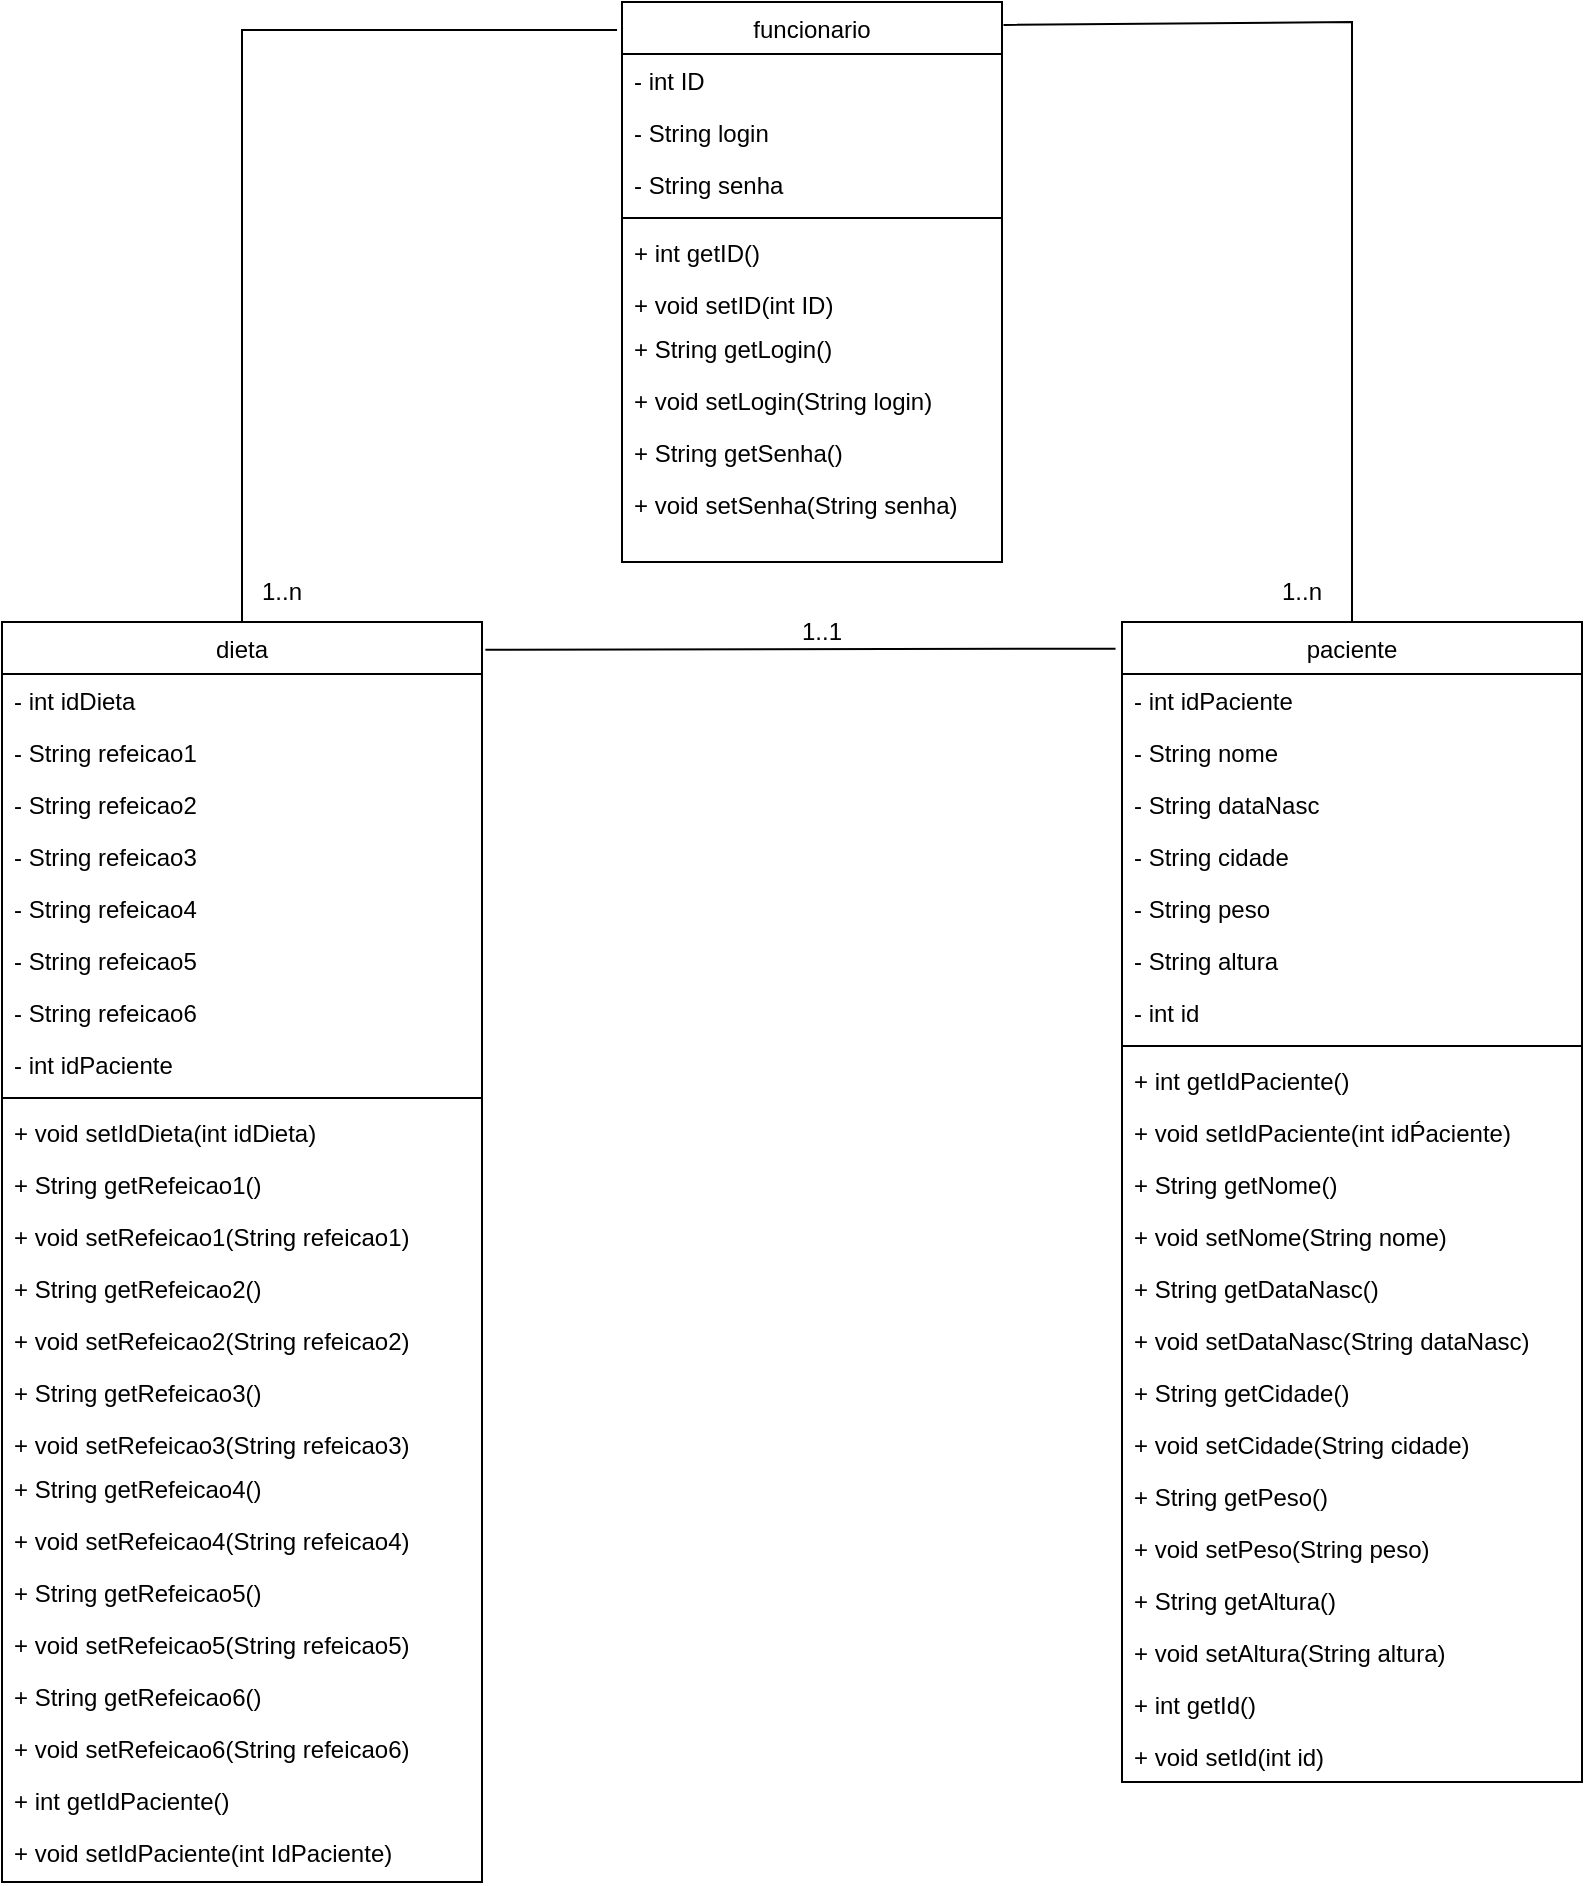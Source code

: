 <mxfile version="18.0.3" type="github">
  <diagram id="oljH0shxHkHEpRgFYSjo" name="Page-1">
    <mxGraphModel dx="1125" dy="1761" grid="1" gridSize="10" guides="1" tooltips="1" connect="1" arrows="1" fold="1" page="1" pageScale="1" pageWidth="850" pageHeight="1100" math="0" shadow="0">
      <root>
        <mxCell id="0" />
        <mxCell id="1" parent="0" />
        <mxCell id="dqvvlaPlZ6KTONFacX8O-18" value="funcionario" style="swimlane;fontStyle=0;align=center;verticalAlign=top;childLayout=stackLayout;horizontal=1;startSize=26;horizontalStack=0;resizeParent=1;resizeLast=0;collapsible=1;marginBottom=0;rounded=0;shadow=0;strokeWidth=1;" parent="1" vertex="1">
          <mxGeometry x="340" y="-280" width="190" height="280" as="geometry">
            <mxRectangle x="550" y="140" width="160" height="26" as="alternateBounds" />
          </mxGeometry>
        </mxCell>
        <mxCell id="dqvvlaPlZ6KTONFacX8O-19" value="- int ID" style="text;align=left;verticalAlign=top;spacingLeft=4;spacingRight=4;overflow=hidden;rotatable=0;points=[[0,0.5],[1,0.5]];portConstraint=eastwest;rounded=0;shadow=0;html=0;" parent="dqvvlaPlZ6KTONFacX8O-18" vertex="1">
          <mxGeometry y="26" width="190" height="26" as="geometry" />
        </mxCell>
        <mxCell id="dqvvlaPlZ6KTONFacX8O-20" value="- String login" style="text;align=left;verticalAlign=top;spacingLeft=4;spacingRight=4;overflow=hidden;rotatable=0;points=[[0,0.5],[1,0.5]];portConstraint=eastwest;rounded=0;shadow=0;html=0;" parent="dqvvlaPlZ6KTONFacX8O-18" vertex="1">
          <mxGeometry y="52" width="190" height="26" as="geometry" />
        </mxCell>
        <mxCell id="dqvvlaPlZ6KTONFacX8O-21" value="- String senha" style="text;align=left;verticalAlign=top;spacingLeft=4;spacingRight=4;overflow=hidden;rotatable=0;points=[[0,0.5],[1,0.5]];portConstraint=eastwest;rounded=0;shadow=0;html=0;" parent="dqvvlaPlZ6KTONFacX8O-18" vertex="1">
          <mxGeometry y="78" width="190" height="26" as="geometry" />
        </mxCell>
        <mxCell id="dqvvlaPlZ6KTONFacX8O-24" value="" style="line;html=1;strokeWidth=1;align=left;verticalAlign=middle;spacingTop=-1;spacingLeft=3;spacingRight=3;rotatable=0;labelPosition=right;points=[];portConstraint=eastwest;" parent="dqvvlaPlZ6KTONFacX8O-18" vertex="1">
          <mxGeometry y="104" width="190" height="8" as="geometry" />
        </mxCell>
        <mxCell id="dqvvlaPlZ6KTONFacX8O-25" value="+ int getID() " style="text;align=left;verticalAlign=top;spacingLeft=4;spacingRight=4;overflow=hidden;rotatable=0;points=[[0,0.5],[1,0.5]];portConstraint=eastwest;" parent="dqvvlaPlZ6KTONFacX8O-18" vertex="1">
          <mxGeometry y="112" width="190" height="26" as="geometry" />
        </mxCell>
        <mxCell id="dqvvlaPlZ6KTONFacX8O-28" value="+ void setID(int ID)" style="text;align=left;verticalAlign=top;spacingLeft=4;spacingRight=4;overflow=hidden;rotatable=0;points=[[0,0.5],[1,0.5]];portConstraint=eastwest;" parent="dqvvlaPlZ6KTONFacX8O-18" vertex="1">
          <mxGeometry y="138" width="190" height="22" as="geometry" />
        </mxCell>
        <mxCell id="dqvvlaPlZ6KTONFacX8O-27" value="+ String getLogin()" style="text;align=left;verticalAlign=top;spacingLeft=4;spacingRight=4;overflow=hidden;rotatable=0;points=[[0,0.5],[1,0.5]];portConstraint=eastwest;" parent="dqvvlaPlZ6KTONFacX8O-18" vertex="1">
          <mxGeometry y="160" width="190" height="26" as="geometry" />
        </mxCell>
        <mxCell id="dqvvlaPlZ6KTONFacX8O-26" value="+ void setLogin(String login)" style="text;align=left;verticalAlign=top;spacingLeft=4;spacingRight=4;overflow=hidden;rotatable=0;points=[[0,0.5],[1,0.5]];portConstraint=eastwest;" parent="dqvvlaPlZ6KTONFacX8O-18" vertex="1">
          <mxGeometry y="186" width="190" height="26" as="geometry" />
        </mxCell>
        <mxCell id="dqvvlaPlZ6KTONFacX8O-32" value="+ String getSenha()" style="text;align=left;verticalAlign=top;spacingLeft=4;spacingRight=4;overflow=hidden;rotatable=0;points=[[0,0.5],[1,0.5]];portConstraint=eastwest;" parent="dqvvlaPlZ6KTONFacX8O-18" vertex="1">
          <mxGeometry y="212" width="190" height="26" as="geometry" />
        </mxCell>
        <mxCell id="dqvvlaPlZ6KTONFacX8O-31" value="+ void setSenha(String senha)" style="text;align=left;verticalAlign=top;spacingLeft=4;spacingRight=4;overflow=hidden;rotatable=0;points=[[0,0.5],[1,0.5]];portConstraint=eastwest;" parent="dqvvlaPlZ6KTONFacX8O-18" vertex="1">
          <mxGeometry y="238" width="190" height="26" as="geometry" />
        </mxCell>
        <mxCell id="dqvvlaPlZ6KTONFacX8O-33" value="dieta" style="swimlane;fontStyle=0;align=center;verticalAlign=top;childLayout=stackLayout;horizontal=1;startSize=26;horizontalStack=0;resizeParent=1;resizeLast=0;collapsible=1;marginBottom=0;rounded=0;shadow=0;strokeWidth=1;" parent="1" vertex="1">
          <mxGeometry x="30" y="30" width="240" height="630" as="geometry">
            <mxRectangle x="550" y="140" width="160" height="26" as="alternateBounds" />
          </mxGeometry>
        </mxCell>
        <mxCell id="dqvvlaPlZ6KTONFacX8O-34" value="- int idDieta" style="text;align=left;verticalAlign=top;spacingLeft=4;spacingRight=4;overflow=hidden;rotatable=0;points=[[0,0.5],[1,0.5]];portConstraint=eastwest;rounded=0;shadow=0;html=0;" parent="dqvvlaPlZ6KTONFacX8O-33" vertex="1">
          <mxGeometry y="26" width="240" height="26" as="geometry" />
        </mxCell>
        <mxCell id="dqvvlaPlZ6KTONFacX8O-35" value="- String refeicao1" style="text;align=left;verticalAlign=top;spacingLeft=4;spacingRight=4;overflow=hidden;rotatable=0;points=[[0,0.5],[1,0.5]];portConstraint=eastwest;rounded=0;shadow=0;html=0;" parent="dqvvlaPlZ6KTONFacX8O-33" vertex="1">
          <mxGeometry y="52" width="240" height="26" as="geometry" />
        </mxCell>
        <mxCell id="dqvvlaPlZ6KTONFacX8O-36" value="- String refeicao2" style="text;align=left;verticalAlign=top;spacingLeft=4;spacingRight=4;overflow=hidden;rotatable=0;points=[[0,0.5],[1,0.5]];portConstraint=eastwest;rounded=0;shadow=0;html=0;" parent="dqvvlaPlZ6KTONFacX8O-33" vertex="1">
          <mxGeometry y="78" width="240" height="26" as="geometry" />
        </mxCell>
        <mxCell id="dqvvlaPlZ6KTONFacX8O-37" value="- String refeicao3" style="text;align=left;verticalAlign=top;spacingLeft=4;spacingRight=4;overflow=hidden;rotatable=0;points=[[0,0.5],[1,0.5]];portConstraint=eastwest;rounded=0;shadow=0;html=0;" parent="dqvvlaPlZ6KTONFacX8O-33" vertex="1">
          <mxGeometry y="104" width="240" height="26" as="geometry" />
        </mxCell>
        <mxCell id="dqvvlaPlZ6KTONFacX8O-38" value="- String refeicao4" style="text;align=left;verticalAlign=top;spacingLeft=4;spacingRight=4;overflow=hidden;rotatable=0;points=[[0,0.5],[1,0.5]];portConstraint=eastwest;rounded=0;shadow=0;html=0;" parent="dqvvlaPlZ6KTONFacX8O-33" vertex="1">
          <mxGeometry y="130" width="240" height="26" as="geometry" />
        </mxCell>
        <mxCell id="dqvvlaPlZ6KTONFacX8O-42" value="- String refeicao5" style="text;align=left;verticalAlign=top;spacingLeft=4;spacingRight=4;overflow=hidden;rotatable=0;points=[[0,0.5],[1,0.5]];portConstraint=eastwest;rounded=0;shadow=0;html=0;" parent="dqvvlaPlZ6KTONFacX8O-33" vertex="1">
          <mxGeometry y="156" width="240" height="26" as="geometry" />
        </mxCell>
        <mxCell id="dqvvlaPlZ6KTONFacX8O-41" value="- String refeicao6" style="text;align=left;verticalAlign=top;spacingLeft=4;spacingRight=4;overflow=hidden;rotatable=0;points=[[0,0.5],[1,0.5]];portConstraint=eastwest;rounded=0;shadow=0;html=0;" parent="dqvvlaPlZ6KTONFacX8O-33" vertex="1">
          <mxGeometry y="182" width="240" height="26" as="geometry" />
        </mxCell>
        <mxCell id="dqvvlaPlZ6KTONFacX8O-43" value="- int idPaciente" style="text;align=left;verticalAlign=top;spacingLeft=4;spacingRight=4;overflow=hidden;rotatable=0;points=[[0,0.5],[1,0.5]];portConstraint=eastwest;rounded=0;shadow=0;html=0;" parent="dqvvlaPlZ6KTONFacX8O-33" vertex="1">
          <mxGeometry y="208" width="240" height="26" as="geometry" />
        </mxCell>
        <mxCell id="dqvvlaPlZ6KTONFacX8O-39" value="" style="line;html=1;strokeWidth=1;align=left;verticalAlign=middle;spacingTop=-1;spacingLeft=3;spacingRight=3;rotatable=0;labelPosition=right;points=[];portConstraint=eastwest;" parent="dqvvlaPlZ6KTONFacX8O-33" vertex="1">
          <mxGeometry y="234" width="240" height="8" as="geometry" />
        </mxCell>
        <mxCell id="dqvvlaPlZ6KTONFacX8O-40" value="+ void setIdDieta(int idDieta)" style="text;align=left;verticalAlign=top;spacingLeft=4;spacingRight=4;overflow=hidden;rotatable=0;points=[[0,0.5],[1,0.5]];portConstraint=eastwest;" parent="dqvvlaPlZ6KTONFacX8O-33" vertex="1">
          <mxGeometry y="242" width="240" height="26" as="geometry" />
        </mxCell>
        <mxCell id="dqvvlaPlZ6KTONFacX8O-51" value="+ String getRefeicao1()" style="text;align=left;verticalAlign=top;spacingLeft=4;spacingRight=4;overflow=hidden;rotatable=0;points=[[0,0.5],[1,0.5]];portConstraint=eastwest;" parent="dqvvlaPlZ6KTONFacX8O-33" vertex="1">
          <mxGeometry y="268" width="240" height="26" as="geometry" />
        </mxCell>
        <mxCell id="dqvvlaPlZ6KTONFacX8O-50" value="+ void setRefeicao1(String refeicao1)" style="text;align=left;verticalAlign=top;spacingLeft=4;spacingRight=4;overflow=hidden;rotatable=0;points=[[0,0.5],[1,0.5]];portConstraint=eastwest;" parent="dqvvlaPlZ6KTONFacX8O-33" vertex="1">
          <mxGeometry y="294" width="240" height="26" as="geometry" />
        </mxCell>
        <mxCell id="dqvvlaPlZ6KTONFacX8O-49" value="+ String getRefeicao2()" style="text;align=left;verticalAlign=top;spacingLeft=4;spacingRight=4;overflow=hidden;rotatable=0;points=[[0,0.5],[1,0.5]];portConstraint=eastwest;" parent="dqvvlaPlZ6KTONFacX8O-33" vertex="1">
          <mxGeometry y="320" width="240" height="26" as="geometry" />
        </mxCell>
        <mxCell id="dqvvlaPlZ6KTONFacX8O-48" value="+ void setRefeicao2(String refeicao2)" style="text;align=left;verticalAlign=top;spacingLeft=4;spacingRight=4;overflow=hidden;rotatable=0;points=[[0,0.5],[1,0.5]];portConstraint=eastwest;" parent="dqvvlaPlZ6KTONFacX8O-33" vertex="1">
          <mxGeometry y="346" width="240" height="26" as="geometry" />
        </mxCell>
        <mxCell id="dqvvlaPlZ6KTONFacX8O-47" value="+ String getRefeicao3()" style="text;align=left;verticalAlign=top;spacingLeft=4;spacingRight=4;overflow=hidden;rotatable=0;points=[[0,0.5],[1,0.5]];portConstraint=eastwest;" parent="dqvvlaPlZ6KTONFacX8O-33" vertex="1">
          <mxGeometry y="372" width="240" height="26" as="geometry" />
        </mxCell>
        <mxCell id="dqvvlaPlZ6KTONFacX8O-46" value="+ void setRefeicao3(String refeicao3)" style="text;align=left;verticalAlign=top;spacingLeft=4;spacingRight=4;overflow=hidden;rotatable=0;points=[[0,0.5],[1,0.5]];portConstraint=eastwest;" parent="dqvvlaPlZ6KTONFacX8O-33" vertex="1">
          <mxGeometry y="398" width="240" height="22" as="geometry" />
        </mxCell>
        <mxCell id="dqvvlaPlZ6KTONFacX8O-45" value="+ String getRefeicao4()" style="text;align=left;verticalAlign=top;spacingLeft=4;spacingRight=4;overflow=hidden;rotatable=0;points=[[0,0.5],[1,0.5]];portConstraint=eastwest;" parent="dqvvlaPlZ6KTONFacX8O-33" vertex="1">
          <mxGeometry y="420" width="240" height="26" as="geometry" />
        </mxCell>
        <mxCell id="dqvvlaPlZ6KTONFacX8O-44" value="+ void setRefeicao4(String refeicao4)" style="text;align=left;verticalAlign=top;spacingLeft=4;spacingRight=4;overflow=hidden;rotatable=0;points=[[0,0.5],[1,0.5]];portConstraint=eastwest;" parent="dqvvlaPlZ6KTONFacX8O-33" vertex="1">
          <mxGeometry y="446" width="240" height="26" as="geometry" />
        </mxCell>
        <mxCell id="dqvvlaPlZ6KTONFacX8O-56" value="+ String getRefeicao5()" style="text;align=left;verticalAlign=top;spacingLeft=4;spacingRight=4;overflow=hidden;rotatable=0;points=[[0,0.5],[1,0.5]];portConstraint=eastwest;" parent="dqvvlaPlZ6KTONFacX8O-33" vertex="1">
          <mxGeometry y="472" width="240" height="26" as="geometry" />
        </mxCell>
        <mxCell id="dqvvlaPlZ6KTONFacX8O-55" value="+ void setRefeicao5(String refeicao5)" style="text;align=left;verticalAlign=top;spacingLeft=4;spacingRight=4;overflow=hidden;rotatable=0;points=[[0,0.5],[1,0.5]];portConstraint=eastwest;" parent="dqvvlaPlZ6KTONFacX8O-33" vertex="1">
          <mxGeometry y="498" width="240" height="26" as="geometry" />
        </mxCell>
        <mxCell id="dqvvlaPlZ6KTONFacX8O-54" value="+ String getRefeicao6()" style="text;align=left;verticalAlign=top;spacingLeft=4;spacingRight=4;overflow=hidden;rotatable=0;points=[[0,0.5],[1,0.5]];portConstraint=eastwest;" parent="dqvvlaPlZ6KTONFacX8O-33" vertex="1">
          <mxGeometry y="524" width="240" height="26" as="geometry" />
        </mxCell>
        <mxCell id="dqvvlaPlZ6KTONFacX8O-57" value="+ void setRefeicao6(String refeicao6)" style="text;align=left;verticalAlign=top;spacingLeft=4;spacingRight=4;overflow=hidden;rotatable=0;points=[[0,0.5],[1,0.5]];portConstraint=eastwest;" parent="dqvvlaPlZ6KTONFacX8O-33" vertex="1">
          <mxGeometry y="550" width="240" height="26" as="geometry" />
        </mxCell>
        <mxCell id="dqvvlaPlZ6KTONFacX8O-59" value="+ int getIdPaciente()" style="text;align=left;verticalAlign=top;spacingLeft=4;spacingRight=4;overflow=hidden;rotatable=0;points=[[0,0.5],[1,0.5]];portConstraint=eastwest;" parent="dqvvlaPlZ6KTONFacX8O-33" vertex="1">
          <mxGeometry y="576" width="240" height="26" as="geometry" />
        </mxCell>
        <mxCell id="dqvvlaPlZ6KTONFacX8O-58" value="+ void setIdPaciente(int IdPaciente)" style="text;align=left;verticalAlign=top;spacingLeft=4;spacingRight=4;overflow=hidden;rotatable=0;points=[[0,0.5],[1,0.5]];portConstraint=eastwest;" parent="dqvvlaPlZ6KTONFacX8O-33" vertex="1">
          <mxGeometry y="602" width="240" height="26" as="geometry" />
        </mxCell>
        <mxCell id="dqvvlaPlZ6KTONFacX8O-60" value="paciente" style="swimlane;fontStyle=0;align=center;verticalAlign=top;childLayout=stackLayout;horizontal=1;startSize=26;horizontalStack=0;resizeParent=1;resizeLast=0;collapsible=1;marginBottom=0;rounded=0;shadow=0;strokeWidth=1;" parent="1" vertex="1">
          <mxGeometry x="590" y="30" width="230" height="580" as="geometry">
            <mxRectangle x="550" y="140" width="160" height="26" as="alternateBounds" />
          </mxGeometry>
        </mxCell>
        <mxCell id="dqvvlaPlZ6KTONFacX8O-61" value="- int idPaciente" style="text;align=left;verticalAlign=top;spacingLeft=4;spacingRight=4;overflow=hidden;rotatable=0;points=[[0,0.5],[1,0.5]];portConstraint=eastwest;rounded=0;shadow=0;html=0;" parent="dqvvlaPlZ6KTONFacX8O-60" vertex="1">
          <mxGeometry y="26" width="230" height="26" as="geometry" />
        </mxCell>
        <mxCell id="dqvvlaPlZ6KTONFacX8O-62" value="- String nome" style="text;align=left;verticalAlign=top;spacingLeft=4;spacingRight=4;overflow=hidden;rotatable=0;points=[[0,0.5],[1,0.5]];portConstraint=eastwest;rounded=0;shadow=0;html=0;" parent="dqvvlaPlZ6KTONFacX8O-60" vertex="1">
          <mxGeometry y="52" width="230" height="26" as="geometry" />
        </mxCell>
        <mxCell id="dqvvlaPlZ6KTONFacX8O-63" value="- String dataNasc" style="text;align=left;verticalAlign=top;spacingLeft=4;spacingRight=4;overflow=hidden;rotatable=0;points=[[0,0.5],[1,0.5]];portConstraint=eastwest;rounded=0;shadow=0;html=0;" parent="dqvvlaPlZ6KTONFacX8O-60" vertex="1">
          <mxGeometry y="78" width="230" height="26" as="geometry" />
        </mxCell>
        <mxCell id="dqvvlaPlZ6KTONFacX8O-64" value="- String cidade" style="text;align=left;verticalAlign=top;spacingLeft=4;spacingRight=4;overflow=hidden;rotatable=0;points=[[0,0.5],[1,0.5]];portConstraint=eastwest;rounded=0;shadow=0;html=0;" parent="dqvvlaPlZ6KTONFacX8O-60" vertex="1">
          <mxGeometry y="104" width="230" height="26" as="geometry" />
        </mxCell>
        <mxCell id="dqvvlaPlZ6KTONFacX8O-65" value="- String peso" style="text;align=left;verticalAlign=top;spacingLeft=4;spacingRight=4;overflow=hidden;rotatable=0;points=[[0,0.5],[1,0.5]];portConstraint=eastwest;rounded=0;shadow=0;html=0;" parent="dqvvlaPlZ6KTONFacX8O-60" vertex="1">
          <mxGeometry y="130" width="230" height="26" as="geometry" />
        </mxCell>
        <mxCell id="dqvvlaPlZ6KTONFacX8O-70" value="- String altura" style="text;align=left;verticalAlign=top;spacingLeft=4;spacingRight=4;overflow=hidden;rotatable=0;points=[[0,0.5],[1,0.5]];portConstraint=eastwest;rounded=0;shadow=0;html=0;" parent="dqvvlaPlZ6KTONFacX8O-60" vertex="1">
          <mxGeometry y="156" width="230" height="26" as="geometry" />
        </mxCell>
        <mxCell id="dqvvlaPlZ6KTONFacX8O-69" value="- int id" style="text;align=left;verticalAlign=top;spacingLeft=4;spacingRight=4;overflow=hidden;rotatable=0;points=[[0,0.5],[1,0.5]];portConstraint=eastwest;rounded=0;shadow=0;html=0;" parent="dqvvlaPlZ6KTONFacX8O-60" vertex="1">
          <mxGeometry y="182" width="230" height="26" as="geometry" />
        </mxCell>
        <mxCell id="dqvvlaPlZ6KTONFacX8O-66" value="" style="line;html=1;strokeWidth=1;align=left;verticalAlign=middle;spacingTop=-1;spacingLeft=3;spacingRight=3;rotatable=0;labelPosition=right;points=[];portConstraint=eastwest;" parent="dqvvlaPlZ6KTONFacX8O-60" vertex="1">
          <mxGeometry y="208" width="230" height="8" as="geometry" />
        </mxCell>
        <mxCell id="dqvvlaPlZ6KTONFacX8O-67" value="+ int getIdPaciente()" style="text;align=left;verticalAlign=top;spacingLeft=4;spacingRight=4;overflow=hidden;rotatable=0;points=[[0,0.5],[1,0.5]];portConstraint=eastwest;" parent="dqvvlaPlZ6KTONFacX8O-60" vertex="1">
          <mxGeometry y="216" width="230" height="26" as="geometry" />
        </mxCell>
        <mxCell id="dqvvlaPlZ6KTONFacX8O-77" value="+ void setIdPaciente(int idṔaciente)" style="text;align=left;verticalAlign=top;spacingLeft=4;spacingRight=4;overflow=hidden;rotatable=0;points=[[0,0.5],[1,0.5]];portConstraint=eastwest;" parent="dqvvlaPlZ6KTONFacX8O-60" vertex="1">
          <mxGeometry y="242" width="230" height="26" as="geometry" />
        </mxCell>
        <mxCell id="dqvvlaPlZ6KTONFacX8O-76" value="+ String getNome()" style="text;align=left;verticalAlign=top;spacingLeft=4;spacingRight=4;overflow=hidden;rotatable=0;points=[[0,0.5],[1,0.5]];portConstraint=eastwest;" parent="dqvvlaPlZ6KTONFacX8O-60" vertex="1">
          <mxGeometry y="268" width="230" height="26" as="geometry" />
        </mxCell>
        <mxCell id="dqvvlaPlZ6KTONFacX8O-75" value="+ void setNome(String nome)" style="text;align=left;verticalAlign=top;spacingLeft=4;spacingRight=4;overflow=hidden;rotatable=0;points=[[0,0.5],[1,0.5]];portConstraint=eastwest;" parent="dqvvlaPlZ6KTONFacX8O-60" vertex="1">
          <mxGeometry y="294" width="230" height="26" as="geometry" />
        </mxCell>
        <mxCell id="dqvvlaPlZ6KTONFacX8O-74" value="+ String getDataNasc()" style="text;align=left;verticalAlign=top;spacingLeft=4;spacingRight=4;overflow=hidden;rotatable=0;points=[[0,0.5],[1,0.5]];portConstraint=eastwest;" parent="dqvvlaPlZ6KTONFacX8O-60" vertex="1">
          <mxGeometry y="320" width="230" height="26" as="geometry" />
        </mxCell>
        <mxCell id="dqvvlaPlZ6KTONFacX8O-73" value="+ void setDataNasc(String dataNasc)" style="text;align=left;verticalAlign=top;spacingLeft=4;spacingRight=4;overflow=hidden;rotatable=0;points=[[0,0.5],[1,0.5]];portConstraint=eastwest;" parent="dqvvlaPlZ6KTONFacX8O-60" vertex="1">
          <mxGeometry y="346" width="230" height="26" as="geometry" />
        </mxCell>
        <mxCell id="dqvvlaPlZ6KTONFacX8O-72" value="+ String getCidade()" style="text;align=left;verticalAlign=top;spacingLeft=4;spacingRight=4;overflow=hidden;rotatable=0;points=[[0,0.5],[1,0.5]];portConstraint=eastwest;" parent="dqvvlaPlZ6KTONFacX8O-60" vertex="1">
          <mxGeometry y="372" width="230" height="26" as="geometry" />
        </mxCell>
        <mxCell id="dqvvlaPlZ6KTONFacX8O-71" value="+ void setCidade(String cidade)" style="text;align=left;verticalAlign=top;spacingLeft=4;spacingRight=4;overflow=hidden;rotatable=0;points=[[0,0.5],[1,0.5]];portConstraint=eastwest;" parent="dqvvlaPlZ6KTONFacX8O-60" vertex="1">
          <mxGeometry y="398" width="230" height="26" as="geometry" />
        </mxCell>
        <mxCell id="dqvvlaPlZ6KTONFacX8O-82" value="+ String getPeso()" style="text;align=left;verticalAlign=top;spacingLeft=4;spacingRight=4;overflow=hidden;rotatable=0;points=[[0,0.5],[1,0.5]];portConstraint=eastwest;" parent="dqvvlaPlZ6KTONFacX8O-60" vertex="1">
          <mxGeometry y="424" width="230" height="26" as="geometry" />
        </mxCell>
        <mxCell id="dqvvlaPlZ6KTONFacX8O-81" value="+ void setPeso(String peso)" style="text;align=left;verticalAlign=top;spacingLeft=4;spacingRight=4;overflow=hidden;rotatable=0;points=[[0,0.5],[1,0.5]];portConstraint=eastwest;" parent="dqvvlaPlZ6KTONFacX8O-60" vertex="1">
          <mxGeometry y="450" width="230" height="26" as="geometry" />
        </mxCell>
        <mxCell id="dqvvlaPlZ6KTONFacX8O-80" value="+ String getAltura()" style="text;align=left;verticalAlign=top;spacingLeft=4;spacingRight=4;overflow=hidden;rotatable=0;points=[[0,0.5],[1,0.5]];portConstraint=eastwest;" parent="dqvvlaPlZ6KTONFacX8O-60" vertex="1">
          <mxGeometry y="476" width="230" height="26" as="geometry" />
        </mxCell>
        <mxCell id="dqvvlaPlZ6KTONFacX8O-79" value="+ void setAltura(String altura)" style="text;align=left;verticalAlign=top;spacingLeft=4;spacingRight=4;overflow=hidden;rotatable=0;points=[[0,0.5],[1,0.5]];portConstraint=eastwest;" parent="dqvvlaPlZ6KTONFacX8O-60" vertex="1">
          <mxGeometry y="502" width="230" height="26" as="geometry" />
        </mxCell>
        <mxCell id="dqvvlaPlZ6KTONFacX8O-78" value="+ int getId()" style="text;align=left;verticalAlign=top;spacingLeft=4;spacingRight=4;overflow=hidden;rotatable=0;points=[[0,0.5],[1,0.5]];portConstraint=eastwest;" parent="dqvvlaPlZ6KTONFacX8O-60" vertex="1">
          <mxGeometry y="528" width="230" height="26" as="geometry" />
        </mxCell>
        <mxCell id="dqvvlaPlZ6KTONFacX8O-83" value="+ void setId(int id)" style="text;align=left;verticalAlign=top;spacingLeft=4;spacingRight=4;overflow=hidden;rotatable=0;points=[[0,0.5],[1,0.5]];portConstraint=eastwest;" parent="dqvvlaPlZ6KTONFacX8O-60" vertex="1">
          <mxGeometry y="554" width="230" height="26" as="geometry" />
        </mxCell>
        <mxCell id="uhQvu2ewIE_EzO1K3XWS-3" value="" style="endArrow=none;html=1;rounded=0;entryX=-0.013;entryY=0.05;entryDx=0;entryDy=0;entryPerimeter=0;exitX=0.5;exitY=0;exitDx=0;exitDy=0;" edge="1" parent="1" source="dqvvlaPlZ6KTONFacX8O-33" target="dqvvlaPlZ6KTONFacX8O-18">
          <mxGeometry width="50" height="50" relative="1" as="geometry">
            <mxPoint x="460" y="80" as="sourcePoint" />
            <mxPoint x="510" y="30" as="targetPoint" />
            <Array as="points">
              <mxPoint x="150" y="-266" />
            </Array>
          </mxGeometry>
        </mxCell>
        <mxCell id="uhQvu2ewIE_EzO1K3XWS-4" value="" style="endArrow=none;html=1;rounded=0;exitX=1.004;exitY=0.041;exitDx=0;exitDy=0;exitPerimeter=0;entryX=0.5;entryY=0;entryDx=0;entryDy=0;" edge="1" parent="1" source="dqvvlaPlZ6KTONFacX8O-18" target="dqvvlaPlZ6KTONFacX8O-60">
          <mxGeometry width="50" height="50" relative="1" as="geometry">
            <mxPoint x="460" y="80" as="sourcePoint" />
            <mxPoint x="510" y="30" as="targetPoint" />
            <Array as="points">
              <mxPoint x="705" y="-270" />
            </Array>
          </mxGeometry>
        </mxCell>
        <mxCell id="uhQvu2ewIE_EzO1K3XWS-5" value="&lt;div&gt;1..n&lt;/div&gt;" style="text;html=1;strokeColor=none;fillColor=none;align=center;verticalAlign=middle;whiteSpace=wrap;rounded=0;" vertex="1" parent="1">
          <mxGeometry x="140" width="60" height="30" as="geometry" />
        </mxCell>
        <mxCell id="uhQvu2ewIE_EzO1K3XWS-6" value="&lt;div&gt;1..n&lt;/div&gt;" style="text;html=1;strokeColor=none;fillColor=none;align=center;verticalAlign=middle;whiteSpace=wrap;rounded=0;" vertex="1" parent="1">
          <mxGeometry x="650" width="60" height="30" as="geometry" />
        </mxCell>
        <mxCell id="uhQvu2ewIE_EzO1K3XWS-8" value="" style="endArrow=none;html=1;rounded=0;exitX=1.007;exitY=0.022;exitDx=0;exitDy=0;exitPerimeter=0;entryX=-0.014;entryY=0.023;entryDx=0;entryDy=0;entryPerimeter=0;" edge="1" parent="1" source="dqvvlaPlZ6KTONFacX8O-33" target="dqvvlaPlZ6KTONFacX8O-60">
          <mxGeometry width="50" height="50" relative="1" as="geometry">
            <mxPoint x="460" y="60" as="sourcePoint" />
            <mxPoint x="510" y="10" as="targetPoint" />
          </mxGeometry>
        </mxCell>
        <mxCell id="uhQvu2ewIE_EzO1K3XWS-9" value="1..1" style="text;html=1;strokeColor=none;fillColor=none;align=center;verticalAlign=middle;whiteSpace=wrap;rounded=0;" vertex="1" parent="1">
          <mxGeometry x="410" y="20" width="60" height="30" as="geometry" />
        </mxCell>
      </root>
    </mxGraphModel>
  </diagram>
</mxfile>
